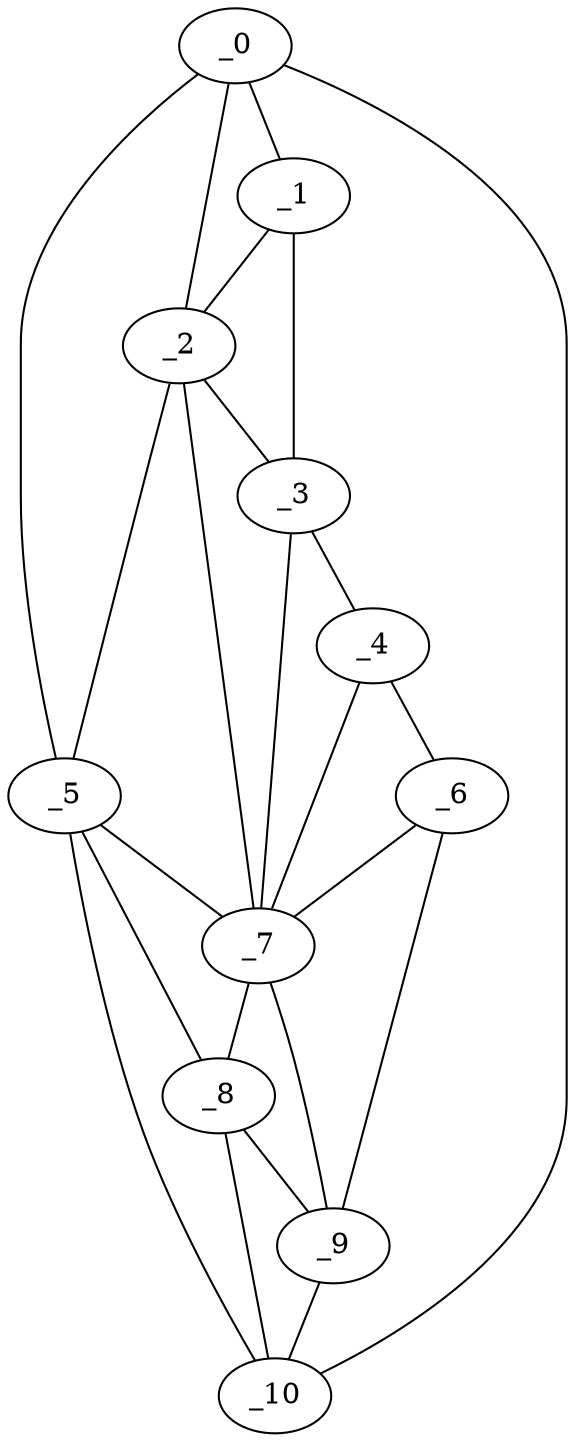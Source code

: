 graph "obj86__165.gxl" {
	_0	 [x=30,
		y=13];
	_1	 [x=38,
		y=41];
	_0 -- _1	 [valence=1];
	_2	 [x=42,
		y=38];
	_0 -- _2	 [valence=1];
	_5	 [x=88,
		y=21];
	_0 -- _5	 [valence=1];
	_10	 [x=102,
		y=13];
	_0 -- _10	 [valence=1];
	_1 -- _2	 [valence=2];
	_3	 [x=64,
		y=68];
	_1 -- _3	 [valence=1];
	_2 -- _3	 [valence=2];
	_2 -- _5	 [valence=2];
	_7	 [x=93,
		y=42];
	_2 -- _7	 [valence=2];
	_4	 [x=73,
		y=70];
	_3 -- _4	 [valence=1];
	_3 -- _7	 [valence=2];
	_6	 [x=92,
		y=62];
	_4 -- _6	 [valence=1];
	_4 -- _7	 [valence=1];
	_5 -- _7	 [valence=2];
	_8	 [x=100,
		y=20];
	_5 -- _8	 [valence=2];
	_5 -- _10	 [valence=2];
	_6 -- _7	 [valence=2];
	_9	 [x=100,
		y=53];
	_6 -- _9	 [valence=1];
	_7 -- _8	 [valence=2];
	_7 -- _9	 [valence=2];
	_8 -- _9	 [valence=2];
	_8 -- _10	 [valence=2];
	_9 -- _10	 [valence=1];
}
